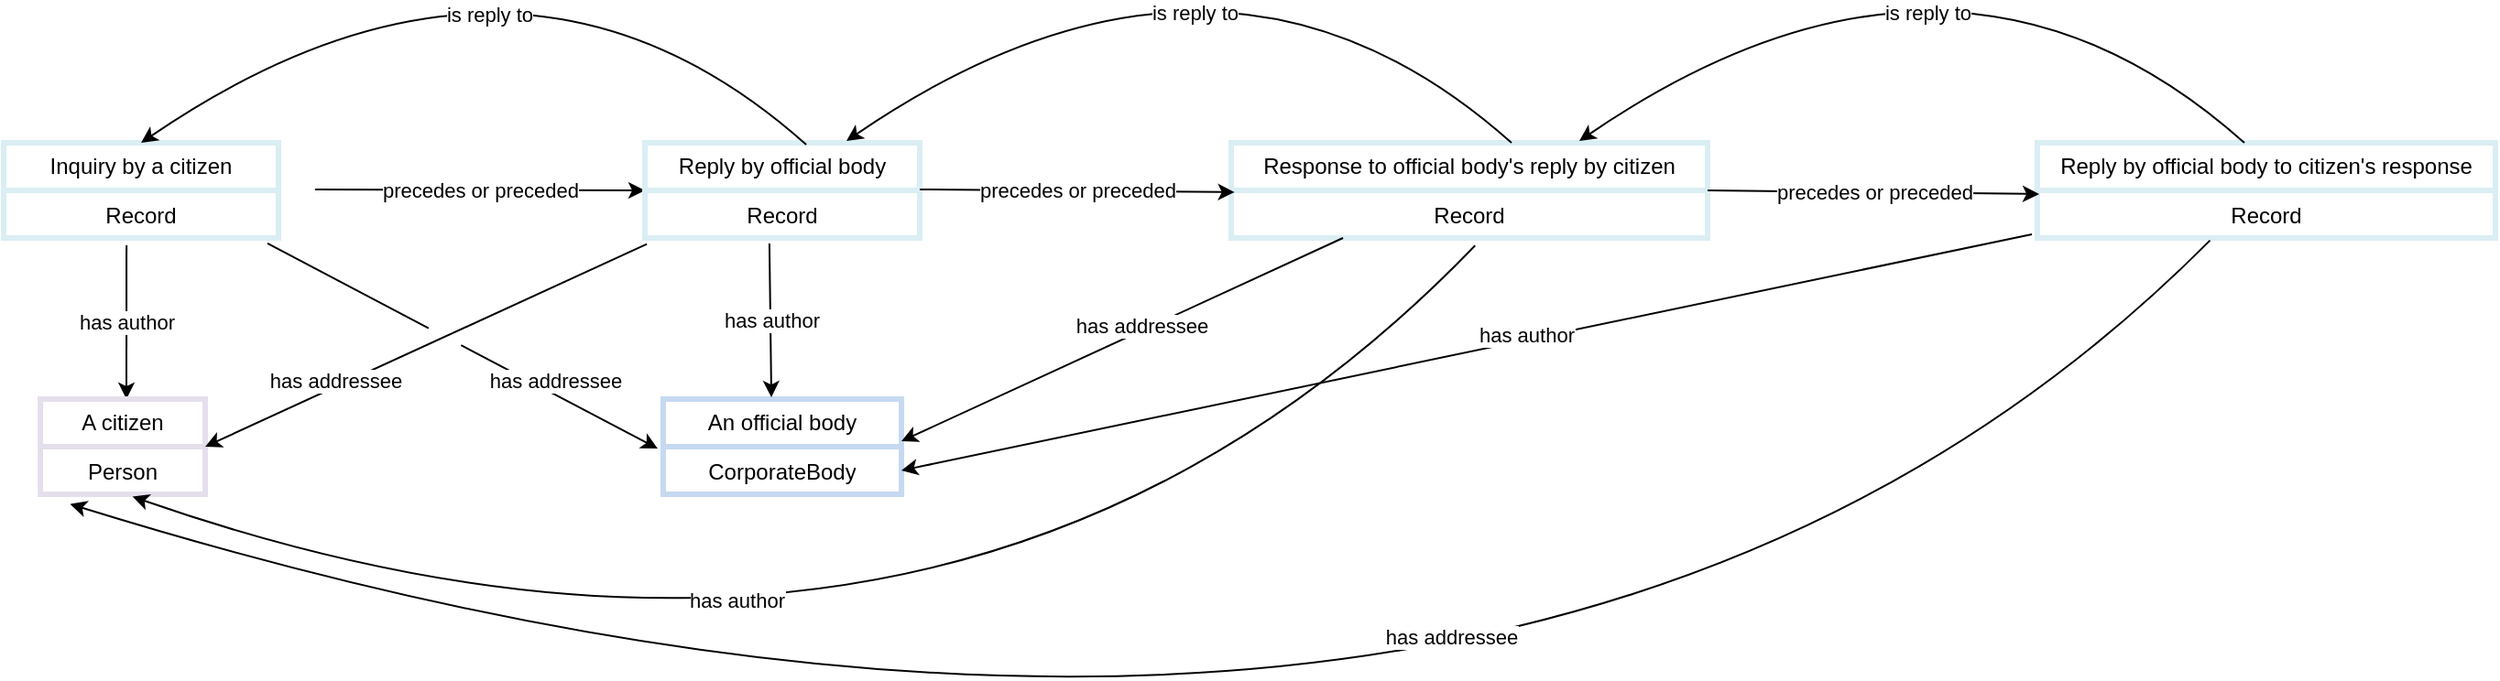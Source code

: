 <mxfile version="26.0.14">
  <diagram name="Page-1" id="3I6mRa5P5nZsIQNZ7VRq">
    <mxGraphModel dx="1118" dy="561" grid="1" gridSize="10" guides="1" tooltips="1" connect="1" arrows="1" fold="1" page="1" pageScale="1" pageWidth="4681" pageHeight="3300" math="0" shadow="0">
      <root>
        <mxCell id="0" />
        <mxCell id="1" parent="0" />
        <mxCell id="i-SSKv4laA4iEFBlzxF1-1" value="Inquiry by a citizen" style="swimlane;fontStyle=0;childLayout=stackLayout;horizontal=1;startSize=26;strokeColor=#DAEEF3;strokeWidth=3;fillColor=none;horizontalStack=0;resizeParent=1;resizeParentMax=0;resizeLast=0;collapsible=1;marginBottom=0;whiteSpace=wrap;html=1;" parent="1" vertex="1">
          <mxGeometry x="30" y="260" width="150" height="52" as="geometry" />
        </mxCell>
        <mxCell id="i-SSKv4laA4iEFBlzxF1-2" value="Record" style="text;strokeColor=#DAEEF3;strokeWidth=3;fillColor=none;align=center;verticalAlign=top;spacingLeft=4;spacingRight=4;overflow=hidden;rotatable=0;points=[[0,0.5],[1,0.5]];portConstraint=eastwest;whiteSpace=wrap;html=1;" parent="i-SSKv4laA4iEFBlzxF1-1" vertex="1">
          <mxGeometry y="26" width="150" height="26" as="geometry" />
        </mxCell>
        <mxCell id="i-SSKv4laA4iEFBlzxF1-3" value="" style="endArrow=classic;html=1;rounded=0;entryX=0;entryY=0;entryDx=0;entryDy=0;entryPerimeter=0;" parent="1" target="i-SSKv4laA4iEFBlzxF1-6" edge="1">
          <mxGeometry relative="1" as="geometry">
            <mxPoint x="200" y="285.5" as="sourcePoint" />
            <mxPoint x="360" y="286" as="targetPoint" />
          </mxGeometry>
        </mxCell>
        <mxCell id="i-SSKv4laA4iEFBlzxF1-4" value="precedes or preceded" style="edgeLabel;resizable=0;html=1;;align=center;verticalAlign=middle;" parent="i-SSKv4laA4iEFBlzxF1-3" connectable="0" vertex="1">
          <mxGeometry relative="1" as="geometry" />
        </mxCell>
        <mxCell id="i-SSKv4laA4iEFBlzxF1-5" value="Reply by official body" style="swimlane;fontStyle=0;childLayout=stackLayout;horizontal=1;startSize=26;strokeColor=#DAEEF3;strokeWidth=3;fillColor=none;horizontalStack=0;resizeParent=1;resizeParentMax=0;resizeLast=0;collapsible=1;marginBottom=0;whiteSpace=wrap;html=1;" parent="1" vertex="1">
          <mxGeometry x="380" y="260" width="150" height="52" as="geometry" />
        </mxCell>
        <mxCell id="i-SSKv4laA4iEFBlzxF1-6" value="Record" style="text;strokeColor=#DAEEF3;strokeWidth=3;fillColor=none;align=center;verticalAlign=top;spacingLeft=4;spacingRight=4;overflow=hidden;rotatable=0;points=[[0,0.5],[1,0.5]];portConstraint=eastwest;whiteSpace=wrap;html=1;" parent="i-SSKv4laA4iEFBlzxF1-5" vertex="1">
          <mxGeometry y="26" width="150" height="26" as="geometry" />
        </mxCell>
        <mxCell id="i-SSKv4laA4iEFBlzxF1-7" value="Response to official body&#39;s reply by citizen" style="swimlane;fontStyle=0;childLayout=stackLayout;horizontal=1;startSize=26;strokeColor=#DAEEF3;strokeWidth=3;fillColor=none;horizontalStack=0;resizeParent=1;resizeParentMax=0;resizeLast=0;collapsible=1;marginBottom=0;whiteSpace=wrap;html=1;" parent="1" vertex="1">
          <mxGeometry x="700" y="260" width="260" height="52" as="geometry" />
        </mxCell>
        <mxCell id="i-SSKv4laA4iEFBlzxF1-8" value="Record" style="text;strokeColor=#DAEEF3;strokeWidth=3;fillColor=none;align=center;verticalAlign=top;spacingLeft=4;spacingRight=4;overflow=hidden;rotatable=0;points=[[0,0.5],[1,0.5]];portConstraint=eastwest;whiteSpace=wrap;html=1;" parent="i-SSKv4laA4iEFBlzxF1-7" vertex="1">
          <mxGeometry y="26" width="260" height="26" as="geometry" />
        </mxCell>
        <mxCell id="i-SSKv4laA4iEFBlzxF1-9" value="" style="endArrow=classic;html=1;rounded=0;entryX=0.007;entryY=0.038;entryDx=0;entryDy=0;entryPerimeter=0;" parent="1" target="i-SSKv4laA4iEFBlzxF1-8" edge="1">
          <mxGeometry relative="1" as="geometry">
            <mxPoint x="530" y="285.5" as="sourcePoint" />
            <mxPoint x="710" y="286" as="targetPoint" />
          </mxGeometry>
        </mxCell>
        <mxCell id="i-SSKv4laA4iEFBlzxF1-10" value="precedes or preceded" style="edgeLabel;resizable=0;html=1;;align=center;verticalAlign=middle;" parent="i-SSKv4laA4iEFBlzxF1-9" connectable="0" vertex="1">
          <mxGeometry relative="1" as="geometry" />
        </mxCell>
        <mxCell id="i-SSKv4laA4iEFBlzxF1-11" value="Reply by official body to citizen&#39;s response" style="swimlane;fontStyle=0;childLayout=stackLayout;horizontal=1;startSize=26;strokeColor=#DAEEF3;strokeWidth=3;fillColor=none;horizontalStack=0;resizeParent=1;resizeParentMax=0;resizeLast=0;collapsible=1;marginBottom=0;whiteSpace=wrap;html=1;" parent="1" vertex="1">
          <mxGeometry x="1140" y="260" width="250" height="52" as="geometry" />
        </mxCell>
        <mxCell id="i-SSKv4laA4iEFBlzxF1-12" value="Record" style="text;strokeColor=#DAEEF3;strokeWidth=3;fillColor=none;align=center;verticalAlign=top;spacingLeft=4;spacingRight=4;overflow=hidden;rotatable=0;points=[[0,0.5],[1,0.5]];portConstraint=eastwest;whiteSpace=wrap;html=1;" parent="i-SSKv4laA4iEFBlzxF1-11" vertex="1">
          <mxGeometry y="26" width="250" height="26" as="geometry" />
        </mxCell>
        <mxCell id="i-SSKv4laA4iEFBlzxF1-13" value="" style="endArrow=classic;html=1;rounded=0;entryX=0.004;entryY=0.077;entryDx=0;entryDy=0;entryPerimeter=0;" parent="1" target="i-SSKv4laA4iEFBlzxF1-12" edge="1">
          <mxGeometry relative="1" as="geometry">
            <mxPoint x="960" y="286" as="sourcePoint" />
            <mxPoint x="1132" y="287.5" as="targetPoint" />
          </mxGeometry>
        </mxCell>
        <mxCell id="i-SSKv4laA4iEFBlzxF1-14" value="precedes or preceded" style="edgeLabel;resizable=0;html=1;;align=center;verticalAlign=middle;" parent="i-SSKv4laA4iEFBlzxF1-13" connectable="0" vertex="1">
          <mxGeometry relative="1" as="geometry" />
        </mxCell>
        <mxCell id="G7a5rWq48IyiJGrq4Oza-1" value="" style="endArrow=classic;html=1;rounded=0;curved=1;exitX=0.587;exitY=0.019;exitDx=0;exitDy=0;exitPerimeter=0;entryX=0.5;entryY=0;entryDx=0;entryDy=0;" parent="1" source="i-SSKv4laA4iEFBlzxF1-5" target="i-SSKv4laA4iEFBlzxF1-1" edge="1">
          <mxGeometry relative="1" as="geometry">
            <mxPoint x="460" y="220" as="sourcePoint" />
            <mxPoint x="170" y="230" as="targetPoint" />
            <Array as="points">
              <mxPoint x="310" y="120" />
            </Array>
          </mxGeometry>
        </mxCell>
        <mxCell id="G7a5rWq48IyiJGrq4Oza-2" value="is reply to" style="edgeLabel;resizable=0;html=1;;align=center;verticalAlign=middle;" parent="G7a5rWq48IyiJGrq4Oza-1" connectable="0" vertex="1">
          <mxGeometry relative="1" as="geometry">
            <mxPoint y="59" as="offset" />
          </mxGeometry>
        </mxCell>
        <mxCell id="G7a5rWq48IyiJGrq4Oza-3" value="" style="endArrow=classic;html=1;rounded=0;exitX=0.447;exitY=1.154;exitDx=0;exitDy=0;exitPerimeter=0;" parent="1" source="i-SSKv4laA4iEFBlzxF1-2" edge="1">
          <mxGeometry relative="1" as="geometry">
            <mxPoint x="90" y="370" as="sourcePoint" />
            <mxPoint x="97" y="400" as="targetPoint" />
          </mxGeometry>
        </mxCell>
        <mxCell id="G7a5rWq48IyiJGrq4Oza-4" value="has author" style="edgeLabel;resizable=0;html=1;;align=center;verticalAlign=middle;" parent="G7a5rWq48IyiJGrq4Oza-3" connectable="0" vertex="1">
          <mxGeometry relative="1" as="geometry" />
        </mxCell>
        <mxCell id="G7a5rWq48IyiJGrq4Oza-5" value="A citizen" style="swimlane;fontStyle=0;childLayout=stackLayout;horizontal=1;startSize=26;strokeColor=#E5DFEC;strokeWidth=3;fillColor=none;horizontalStack=0;resizeParent=1;resizeParentMax=0;resizeLast=0;collapsible=1;marginBottom=0;whiteSpace=wrap;html=1;" parent="1" vertex="1">
          <mxGeometry x="50" y="400" width="90" height="52" as="geometry" />
        </mxCell>
        <mxCell id="G7a5rWq48IyiJGrq4Oza-6" value="Person" style="text;strokeColor=#E5DFEC;strokeWidth=3;fillColor=none;align=center;verticalAlign=top;spacingLeft=4;spacingRight=4;overflow=hidden;rotatable=0;points=[[0,0.5],[1,0.5]];portConstraint=eastwest;whiteSpace=wrap;html=1;" parent="G7a5rWq48IyiJGrq4Oza-5" vertex="1">
          <mxGeometry y="26" width="90" height="26" as="geometry" />
        </mxCell>
        <mxCell id="G7a5rWq48IyiJGrq4Oza-9" value="An official body" style="swimlane;fontStyle=0;childLayout=stackLayout;horizontal=1;startSize=26;strokeColor=#C6D9F1;strokeWidth=3;fillColor=none;horizontalStack=0;resizeParent=1;resizeParentMax=0;resizeLast=0;collapsible=1;marginBottom=0;whiteSpace=wrap;html=1;" parent="1" vertex="1">
          <mxGeometry x="390" y="400" width="130" height="52" as="geometry" />
        </mxCell>
        <mxCell id="G7a5rWq48IyiJGrq4Oza-10" value="CorporateBody" style="text;strokeColor=#C6D9F1;strokeWidth=3;fillColor=none;align=center;verticalAlign=top;spacingLeft=4;spacingRight=4;overflow=hidden;rotatable=0;points=[[0,0.5],[1,0.5]];portConstraint=eastwest;whiteSpace=wrap;html=1;" parent="G7a5rWq48IyiJGrq4Oza-9" vertex="1">
          <mxGeometry y="26" width="130" height="26" as="geometry" />
        </mxCell>
        <mxCell id="G7a5rWq48IyiJGrq4Oza-11" value="" style="endArrow=classic;html=1;rounded=0;exitX=0.453;exitY=1.115;exitDx=0;exitDy=0;exitPerimeter=0;entryX=0.454;entryY=-0.019;entryDx=0;entryDy=0;entryPerimeter=0;" parent="1" source="i-SSKv4laA4iEFBlzxF1-6" target="G7a5rWq48IyiJGrq4Oza-9" edge="1">
          <mxGeometry relative="1" as="geometry">
            <mxPoint x="400" y="380" as="sourcePoint" />
            <mxPoint x="530" y="380" as="targetPoint" />
          </mxGeometry>
        </mxCell>
        <mxCell id="G7a5rWq48IyiJGrq4Oza-12" value="has author" style="edgeLabel;resizable=0;html=1;;align=center;verticalAlign=middle;" parent="G7a5rWq48IyiJGrq4Oza-11" connectable="0" vertex="1">
          <mxGeometry relative="1" as="geometry" />
        </mxCell>
        <mxCell id="G7a5rWq48IyiJGrq4Oza-14" value="" style="endArrow=classic;html=1;rounded=0;exitX=0.007;exitY=1.127;exitDx=0;exitDy=0;exitPerimeter=0;entryX=1;entryY=0.5;entryDx=0;entryDy=0;" parent="1" source="i-SSKv4laA4iEFBlzxF1-6" target="G7a5rWq48IyiJGrq4Oza-5" edge="1">
          <mxGeometry relative="1" as="geometry">
            <mxPoint x="190" y="383.5" as="sourcePoint" />
            <mxPoint x="390" y="468.5" as="targetPoint" />
          </mxGeometry>
        </mxCell>
        <mxCell id="G7a5rWq48IyiJGrq4Oza-15" value="has addressee" style="edgeLabel;resizable=0;html=1;;align=center;verticalAlign=middle;" parent="G7a5rWq48IyiJGrq4Oza-14" connectable="0" vertex="1">
          <mxGeometry relative="1" as="geometry">
            <mxPoint x="-50" y="19" as="offset" />
          </mxGeometry>
        </mxCell>
        <mxCell id="G7a5rWq48IyiJGrq4Oza-7" value="" style="endArrow=classic;html=1;rounded=0;exitX=0.96;exitY=1.115;exitDx=0;exitDy=0;exitPerimeter=0;jumpStyle=gap;jumpSize=20;entryX=-0.023;entryY=0.041;entryDx=0;entryDy=0;entryPerimeter=0;" parent="1" source="i-SSKv4laA4iEFBlzxF1-2" target="G7a5rWq48IyiJGrq4Oza-10" edge="1">
          <mxGeometry relative="1" as="geometry">
            <mxPoint x="220" y="380" as="sourcePoint" />
            <mxPoint x="370" y="390" as="targetPoint" />
          </mxGeometry>
        </mxCell>
        <mxCell id="G7a5rWq48IyiJGrq4Oza-8" value="has addressee" style="edgeLabel;resizable=0;html=1;;align=center;verticalAlign=middle;" parent="G7a5rWq48IyiJGrq4Oza-7" connectable="0" vertex="1">
          <mxGeometry relative="1" as="geometry">
            <mxPoint x="50" y="19" as="offset" />
          </mxGeometry>
        </mxCell>
        <mxCell id="G7a5rWq48IyiJGrq4Oza-17" value="" style="endArrow=classic;html=1;rounded=0;curved=1;exitX=0.587;exitY=0.019;exitDx=0;exitDy=0;exitPerimeter=0;entryX=0.5;entryY=0;entryDx=0;entryDy=0;" parent="1" edge="1">
          <mxGeometry relative="1" as="geometry">
            <mxPoint x="853" y="260" as="sourcePoint" />
            <mxPoint x="490" y="259" as="targetPoint" />
            <Array as="points">
              <mxPoint x="695" y="119" />
            </Array>
          </mxGeometry>
        </mxCell>
        <mxCell id="G7a5rWq48IyiJGrq4Oza-18" value="is reply to" style="edgeLabel;resizable=0;html=1;;align=center;verticalAlign=middle;" parent="G7a5rWq48IyiJGrq4Oza-17" connectable="0" vertex="1">
          <mxGeometry relative="1" as="geometry">
            <mxPoint y="59" as="offset" />
          </mxGeometry>
        </mxCell>
        <mxCell id="G7a5rWq48IyiJGrq4Oza-19" value="" style="endArrow=classic;html=1;rounded=0;curved=1;exitX=0.587;exitY=0.019;exitDx=0;exitDy=0;exitPerimeter=0;entryX=0.5;entryY=0;entryDx=0;entryDy=0;" parent="1" edge="1">
          <mxGeometry relative="1" as="geometry">
            <mxPoint x="1253" y="260" as="sourcePoint" />
            <mxPoint x="890" y="259" as="targetPoint" />
            <Array as="points">
              <mxPoint x="1095" y="119" />
            </Array>
          </mxGeometry>
        </mxCell>
        <mxCell id="G7a5rWq48IyiJGrq4Oza-20" value="is reply to" style="edgeLabel;resizable=0;html=1;;align=center;verticalAlign=middle;" parent="G7a5rWq48IyiJGrq4Oza-19" connectable="0" vertex="1">
          <mxGeometry relative="1" as="geometry">
            <mxPoint y="59" as="offset" />
          </mxGeometry>
        </mxCell>
        <mxCell id="G7a5rWq48IyiJGrq4Oza-21" value="" style="endArrow=classic;html=1;rounded=0;exitX=0.007;exitY=1.127;exitDx=0;exitDy=0;exitPerimeter=0;entryX=1;entryY=0.5;entryDx=0;entryDy=0;" parent="1" edge="1">
          <mxGeometry relative="1" as="geometry">
            <mxPoint x="761" y="312" as="sourcePoint" />
            <mxPoint x="520" y="423" as="targetPoint" />
          </mxGeometry>
        </mxCell>
        <mxCell id="G7a5rWq48IyiJGrq4Oza-22" value="has addressee" style="edgeLabel;resizable=0;html=1;;align=center;verticalAlign=middle;" parent="G7a5rWq48IyiJGrq4Oza-21" connectable="0" vertex="1">
          <mxGeometry relative="1" as="geometry">
            <mxPoint x="10" y="-8" as="offset" />
          </mxGeometry>
        </mxCell>
        <mxCell id="G7a5rWq48IyiJGrq4Oza-23" value="" style="endArrow=classic;html=1;rounded=0;exitX=0.512;exitY=1.159;exitDx=0;exitDy=0;exitPerimeter=0;curved=1;entryX=0.559;entryY=1.049;entryDx=0;entryDy=0;entryPerimeter=0;" parent="1" source="i-SSKv4laA4iEFBlzxF1-8" target="G7a5rWq48IyiJGrq4Oza-6" edge="1">
          <mxGeometry relative="1" as="geometry">
            <mxPoint x="829.29" y="400" as="sourcePoint" />
            <mxPoint x="150" y="540" as="targetPoint" />
            <Array as="points">
              <mxPoint x="550" y="610" />
            </Array>
          </mxGeometry>
        </mxCell>
        <mxCell id="G7a5rWq48IyiJGrq4Oza-24" value="has author" style="edgeLabel;resizable=0;html=1;;align=center;verticalAlign=middle;" parent="G7a5rWq48IyiJGrq4Oza-23" connectable="0" vertex="1">
          <mxGeometry relative="1" as="geometry">
            <mxPoint x="-88" y="-89" as="offset" />
          </mxGeometry>
        </mxCell>
        <mxCell id="G7a5rWq48IyiJGrq4Oza-25" value="" style="endArrow=classic;html=1;rounded=0;curved=0;entryX=1;entryY=0.5;entryDx=0;entryDy=0;" parent="1" target="G7a5rWq48IyiJGrq4Oza-10" edge="1">
          <mxGeometry relative="1" as="geometry">
            <mxPoint x="1137" y="310" as="sourcePoint" />
            <mxPoint x="460" y="450" as="targetPoint" />
            <Array as="points" />
          </mxGeometry>
        </mxCell>
        <mxCell id="G7a5rWq48IyiJGrq4Oza-26" value="has author" style="edgeLabel;resizable=0;html=1;;align=center;verticalAlign=middle;" parent="G7a5rWq48IyiJGrq4Oza-25" connectable="0" vertex="1">
          <mxGeometry relative="1" as="geometry">
            <mxPoint x="32" y="-10" as="offset" />
          </mxGeometry>
        </mxCell>
        <mxCell id="G7a5rWq48IyiJGrq4Oza-27" value="" style="endArrow=classic;html=1;rounded=0;exitX=0.377;exitY=1.051;exitDx=0;exitDy=0;exitPerimeter=0;curved=1;entryX=0.181;entryY=1.205;entryDx=0;entryDy=0;entryPerimeter=0;" parent="1" source="i-SSKv4laA4iEFBlzxF1-12" target="G7a5rWq48IyiJGrq4Oza-6" edge="1">
          <mxGeometry relative="1" as="geometry">
            <mxPoint x="843" y="326" as="sourcePoint" />
            <mxPoint x="110" y="463" as="targetPoint" />
            <Array as="points">
              <mxPoint x="850" y="700" />
            </Array>
          </mxGeometry>
        </mxCell>
        <mxCell id="G7a5rWq48IyiJGrq4Oza-28" value="has addressee" style="edgeLabel;resizable=0;html=1;;align=center;verticalAlign=middle;" parent="G7a5rWq48IyiJGrq4Oza-27" connectable="0" vertex="1">
          <mxGeometry relative="1" as="geometry">
            <mxPoint x="101" y="-129" as="offset" />
          </mxGeometry>
        </mxCell>
      </root>
    </mxGraphModel>
  </diagram>
</mxfile>

